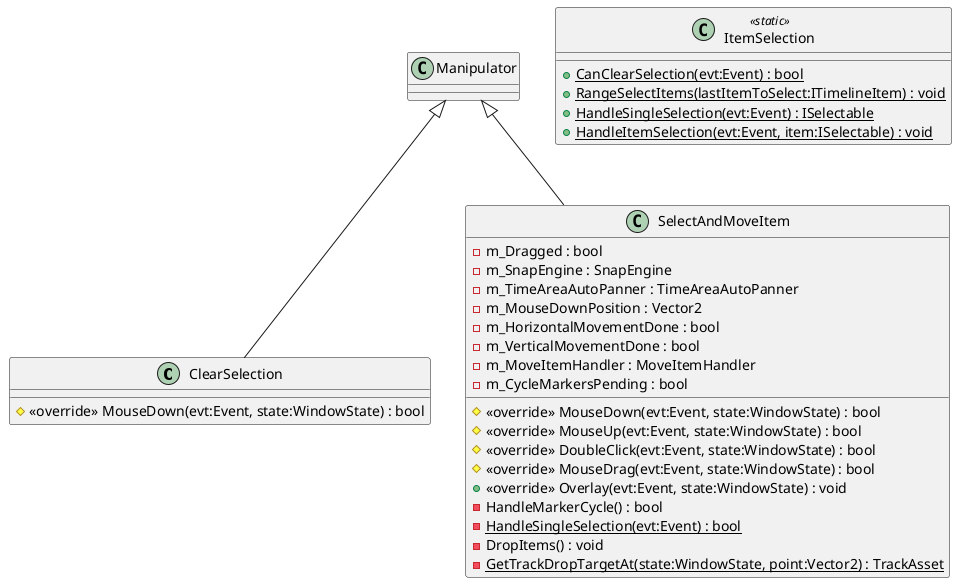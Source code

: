 @startuml
class ClearSelection {
    # <<override>> MouseDown(evt:Event, state:WindowState) : bool
}
class ItemSelection <<static>> {
    + {static} CanClearSelection(evt:Event) : bool
    + {static} RangeSelectItems(lastItemToSelect:ITimelineItem) : void
    + {static} HandleSingleSelection(evt:Event) : ISelectable
    + {static} HandleItemSelection(evt:Event, item:ISelectable) : void
}
class SelectAndMoveItem {
    - m_Dragged : bool
    - m_SnapEngine : SnapEngine
    - m_TimeAreaAutoPanner : TimeAreaAutoPanner
    - m_MouseDownPosition : Vector2
    - m_HorizontalMovementDone : bool
    - m_VerticalMovementDone : bool
    - m_MoveItemHandler : MoveItemHandler
    - m_CycleMarkersPending : bool
    # <<override>> MouseDown(evt:Event, state:WindowState) : bool
    # <<override>> MouseUp(evt:Event, state:WindowState) : bool
    # <<override>> DoubleClick(evt:Event, state:WindowState) : bool
    # <<override>> MouseDrag(evt:Event, state:WindowState) : bool
    + <<override>> Overlay(evt:Event, state:WindowState) : void
    - HandleMarkerCycle() : bool
    {static} - HandleSingleSelection(evt:Event) : bool
    - DropItems() : void
    {static} - GetTrackDropTargetAt(state:WindowState, point:Vector2) : TrackAsset
}
Manipulator <|-- ClearSelection
Manipulator <|-- SelectAndMoveItem
@enduml
